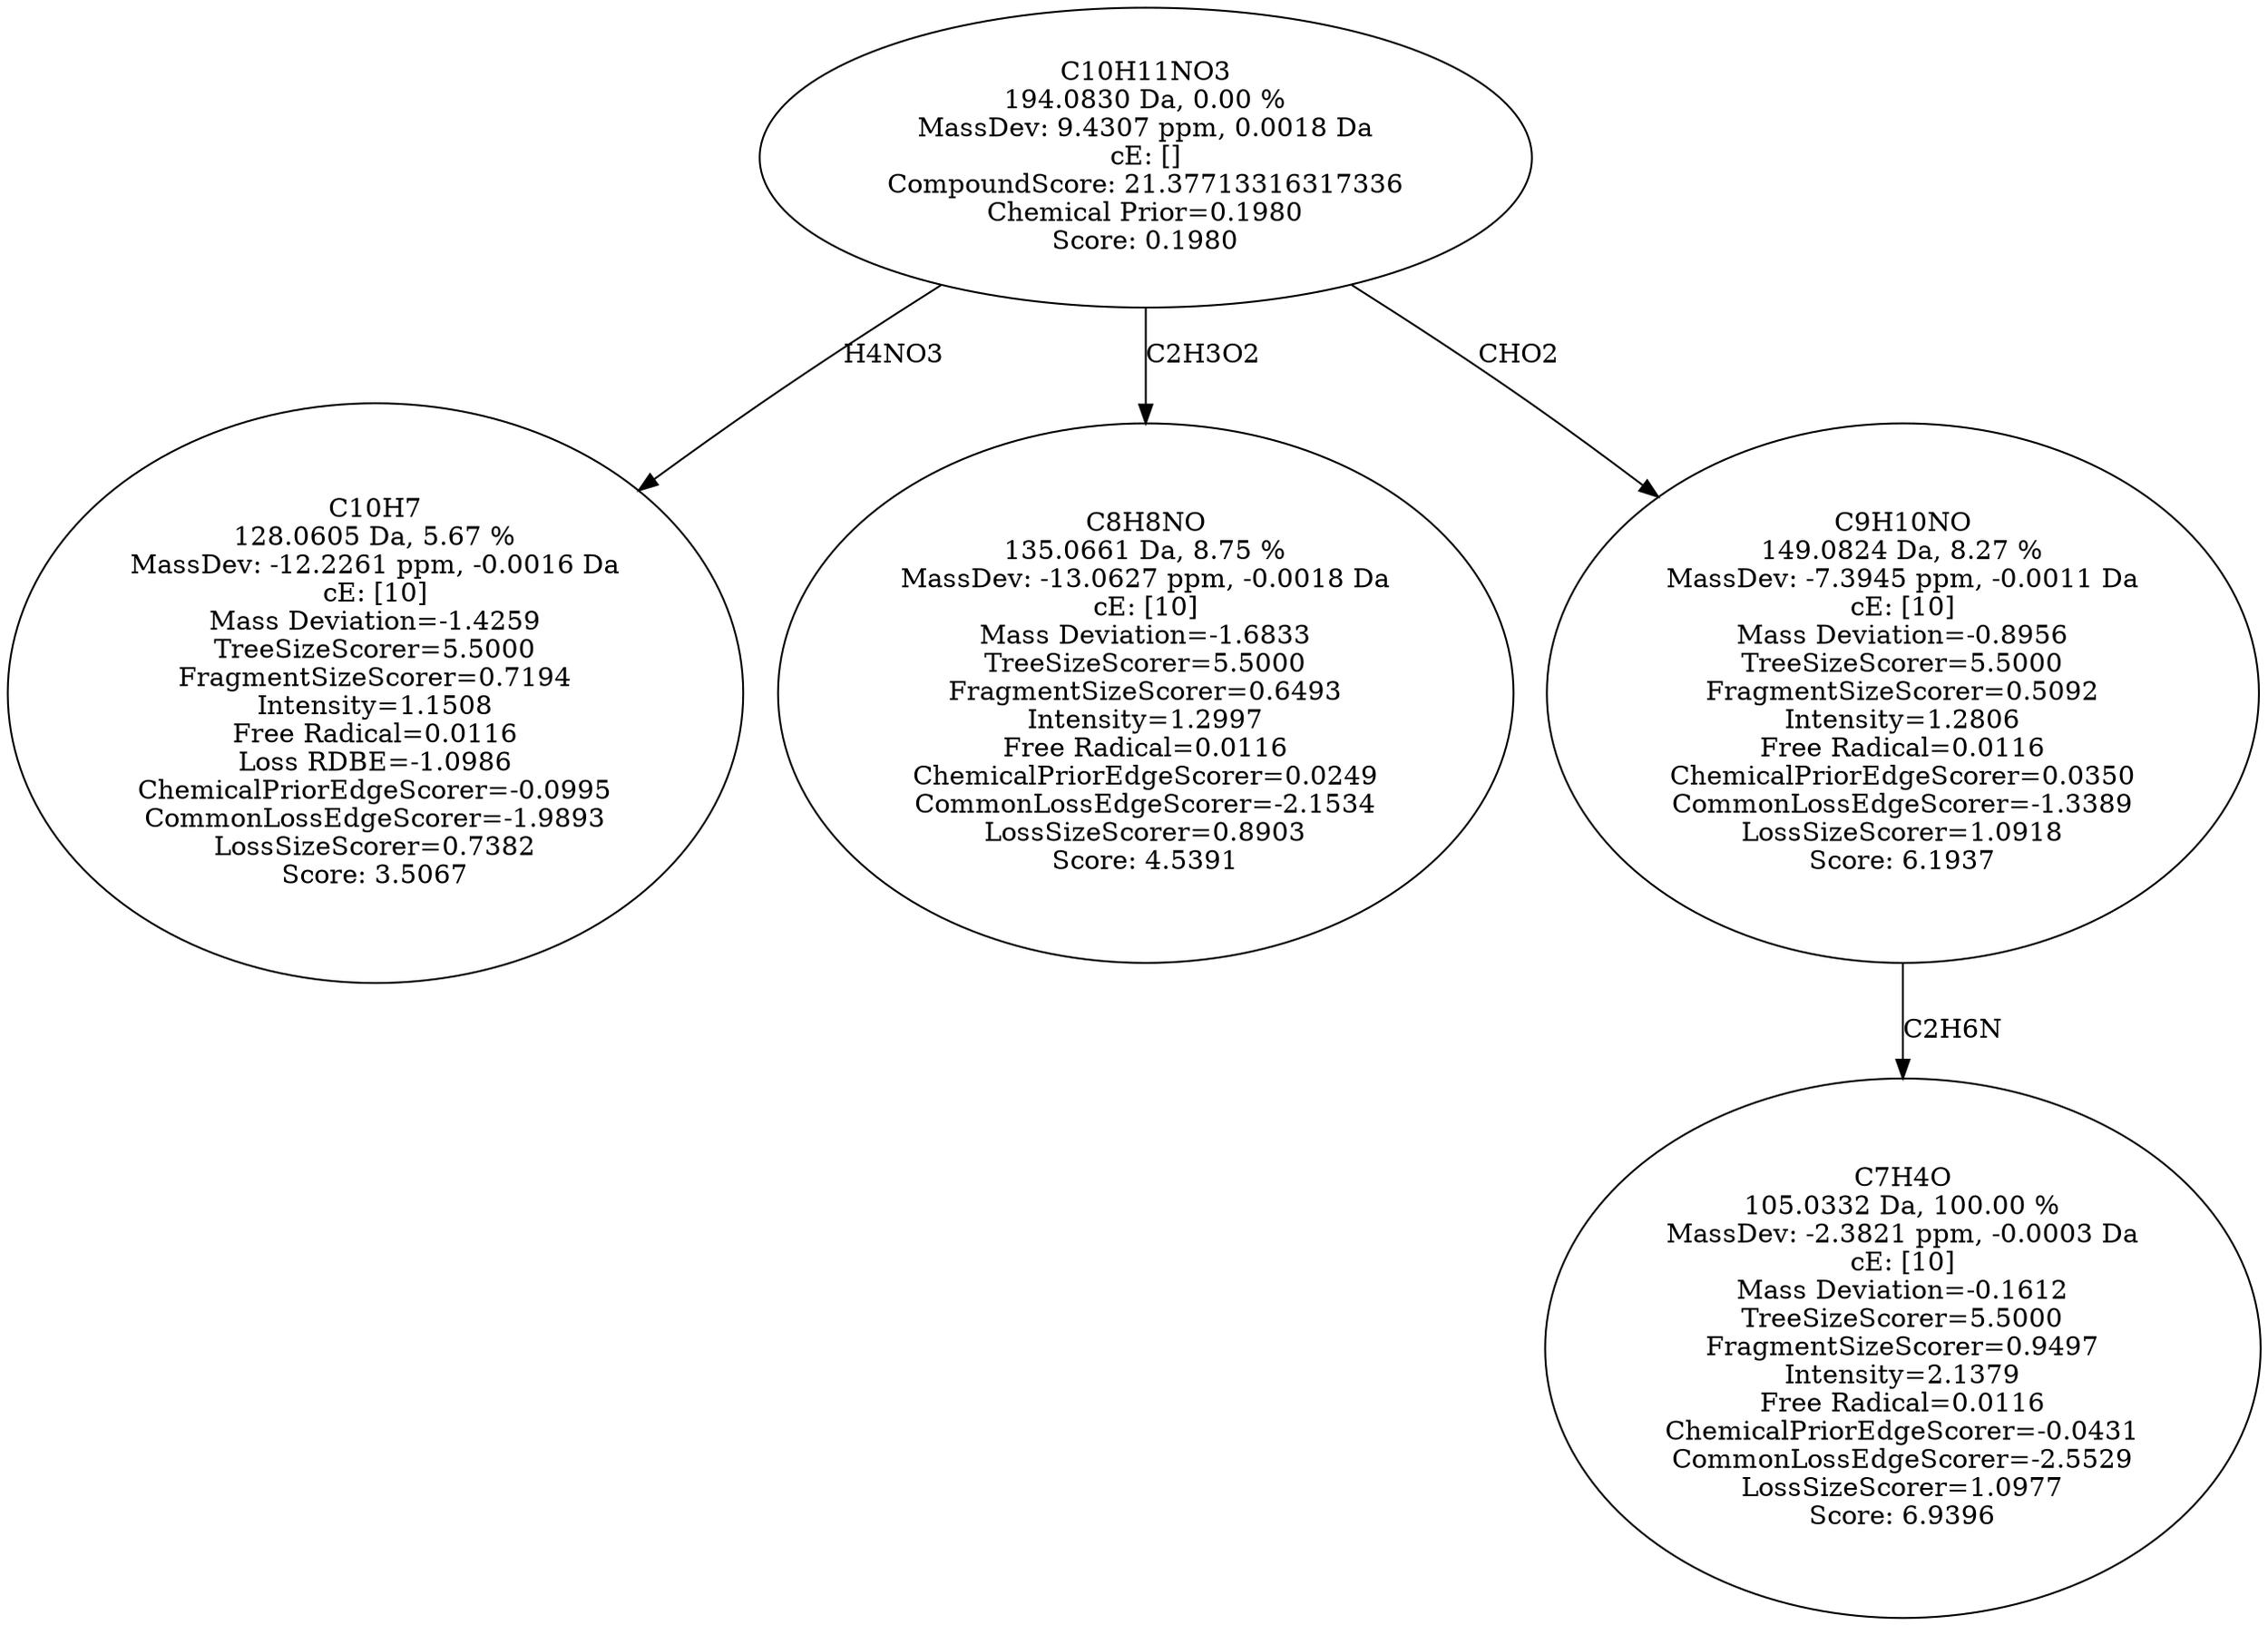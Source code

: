 strict digraph {
v1 [label="C10H7\n128.0605 Da, 5.67 %\nMassDev: -12.2261 ppm, -0.0016 Da\ncE: [10]\nMass Deviation=-1.4259\nTreeSizeScorer=5.5000\nFragmentSizeScorer=0.7194\nIntensity=1.1508\nFree Radical=0.0116\nLoss RDBE=-1.0986\nChemicalPriorEdgeScorer=-0.0995\nCommonLossEdgeScorer=-1.9893\nLossSizeScorer=0.7382\nScore: 3.5067"];
v2 [label="C8H8NO\n135.0661 Da, 8.75 %\nMassDev: -13.0627 ppm, -0.0018 Da\ncE: [10]\nMass Deviation=-1.6833\nTreeSizeScorer=5.5000\nFragmentSizeScorer=0.6493\nIntensity=1.2997\nFree Radical=0.0116\nChemicalPriorEdgeScorer=0.0249\nCommonLossEdgeScorer=-2.1534\nLossSizeScorer=0.8903\nScore: 4.5391"];
v3 [label="C7H4O\n105.0332 Da, 100.00 %\nMassDev: -2.3821 ppm, -0.0003 Da\ncE: [10]\nMass Deviation=-0.1612\nTreeSizeScorer=5.5000\nFragmentSizeScorer=0.9497\nIntensity=2.1379\nFree Radical=0.0116\nChemicalPriorEdgeScorer=-0.0431\nCommonLossEdgeScorer=-2.5529\nLossSizeScorer=1.0977\nScore: 6.9396"];
v4 [label="C9H10NO\n149.0824 Da, 8.27 %\nMassDev: -7.3945 ppm, -0.0011 Da\ncE: [10]\nMass Deviation=-0.8956\nTreeSizeScorer=5.5000\nFragmentSizeScorer=0.5092\nIntensity=1.2806\nFree Radical=0.0116\nChemicalPriorEdgeScorer=0.0350\nCommonLossEdgeScorer=-1.3389\nLossSizeScorer=1.0918\nScore: 6.1937"];
v5 [label="C10H11NO3\n194.0830 Da, 0.00 %\nMassDev: 9.4307 ppm, 0.0018 Da\ncE: []\nCompoundScore: 21.37713316317336\nChemical Prior=0.1980\nScore: 0.1980"];
v5 -> v1 [label="H4NO3"];
v5 -> v2 [label="C2H3O2"];
v4 -> v3 [label="C2H6N"];
v5 -> v4 [label="CHO2"];
}